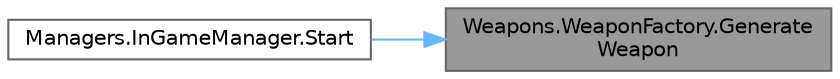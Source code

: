 digraph "Weapons.WeaponFactory.GenerateWeapon"
{
 // LATEX_PDF_SIZE
  bgcolor="transparent";
  edge [fontname=Helvetica,fontsize=10,labelfontname=Helvetica,labelfontsize=10];
  node [fontname=Helvetica,fontsize=10,shape=box,height=0.2,width=0.4];
  rankdir="RL";
  Node1 [id="Node000001",label="Weapons.WeaponFactory.Generate\lWeapon",height=0.2,width=0.4,color="gray40", fillcolor="grey60", style="filled", fontcolor="black",tooltip=" "];
  Node1 -> Node2 [id="edge1_Node000001_Node000002",dir="back",color="steelblue1",style="solid",tooltip=" "];
  Node2 [id="Node000002",label="Managers.InGameManager.Start",height=0.2,width=0.4,color="grey40", fillcolor="white", style="filled",URL="$classManagers_1_1InGameManager.html#a559361b448845071d42a5bc39f268200",tooltip=" "];
}
